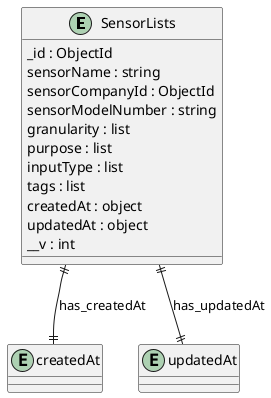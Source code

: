 @startuml SensorLists_Diagram

entity "SensorLists" as SensorLists {
  _id : ObjectId
  sensorName : string
  sensorCompanyId : ObjectId
  sensorModelNumber : string
  granularity : list
  purpose : list
  inputType : list
  tags : list
  createdAt : object
  updatedAt : object
  __v : int
}

entity "createdAt" as createdAt {
}

entity "updatedAt" as updatedAt {
}

' // Relationships
SensorLists ||--|| createdAt : has_createdAt
SensorLists ||--|| updatedAt : has_updatedAt
@enduml